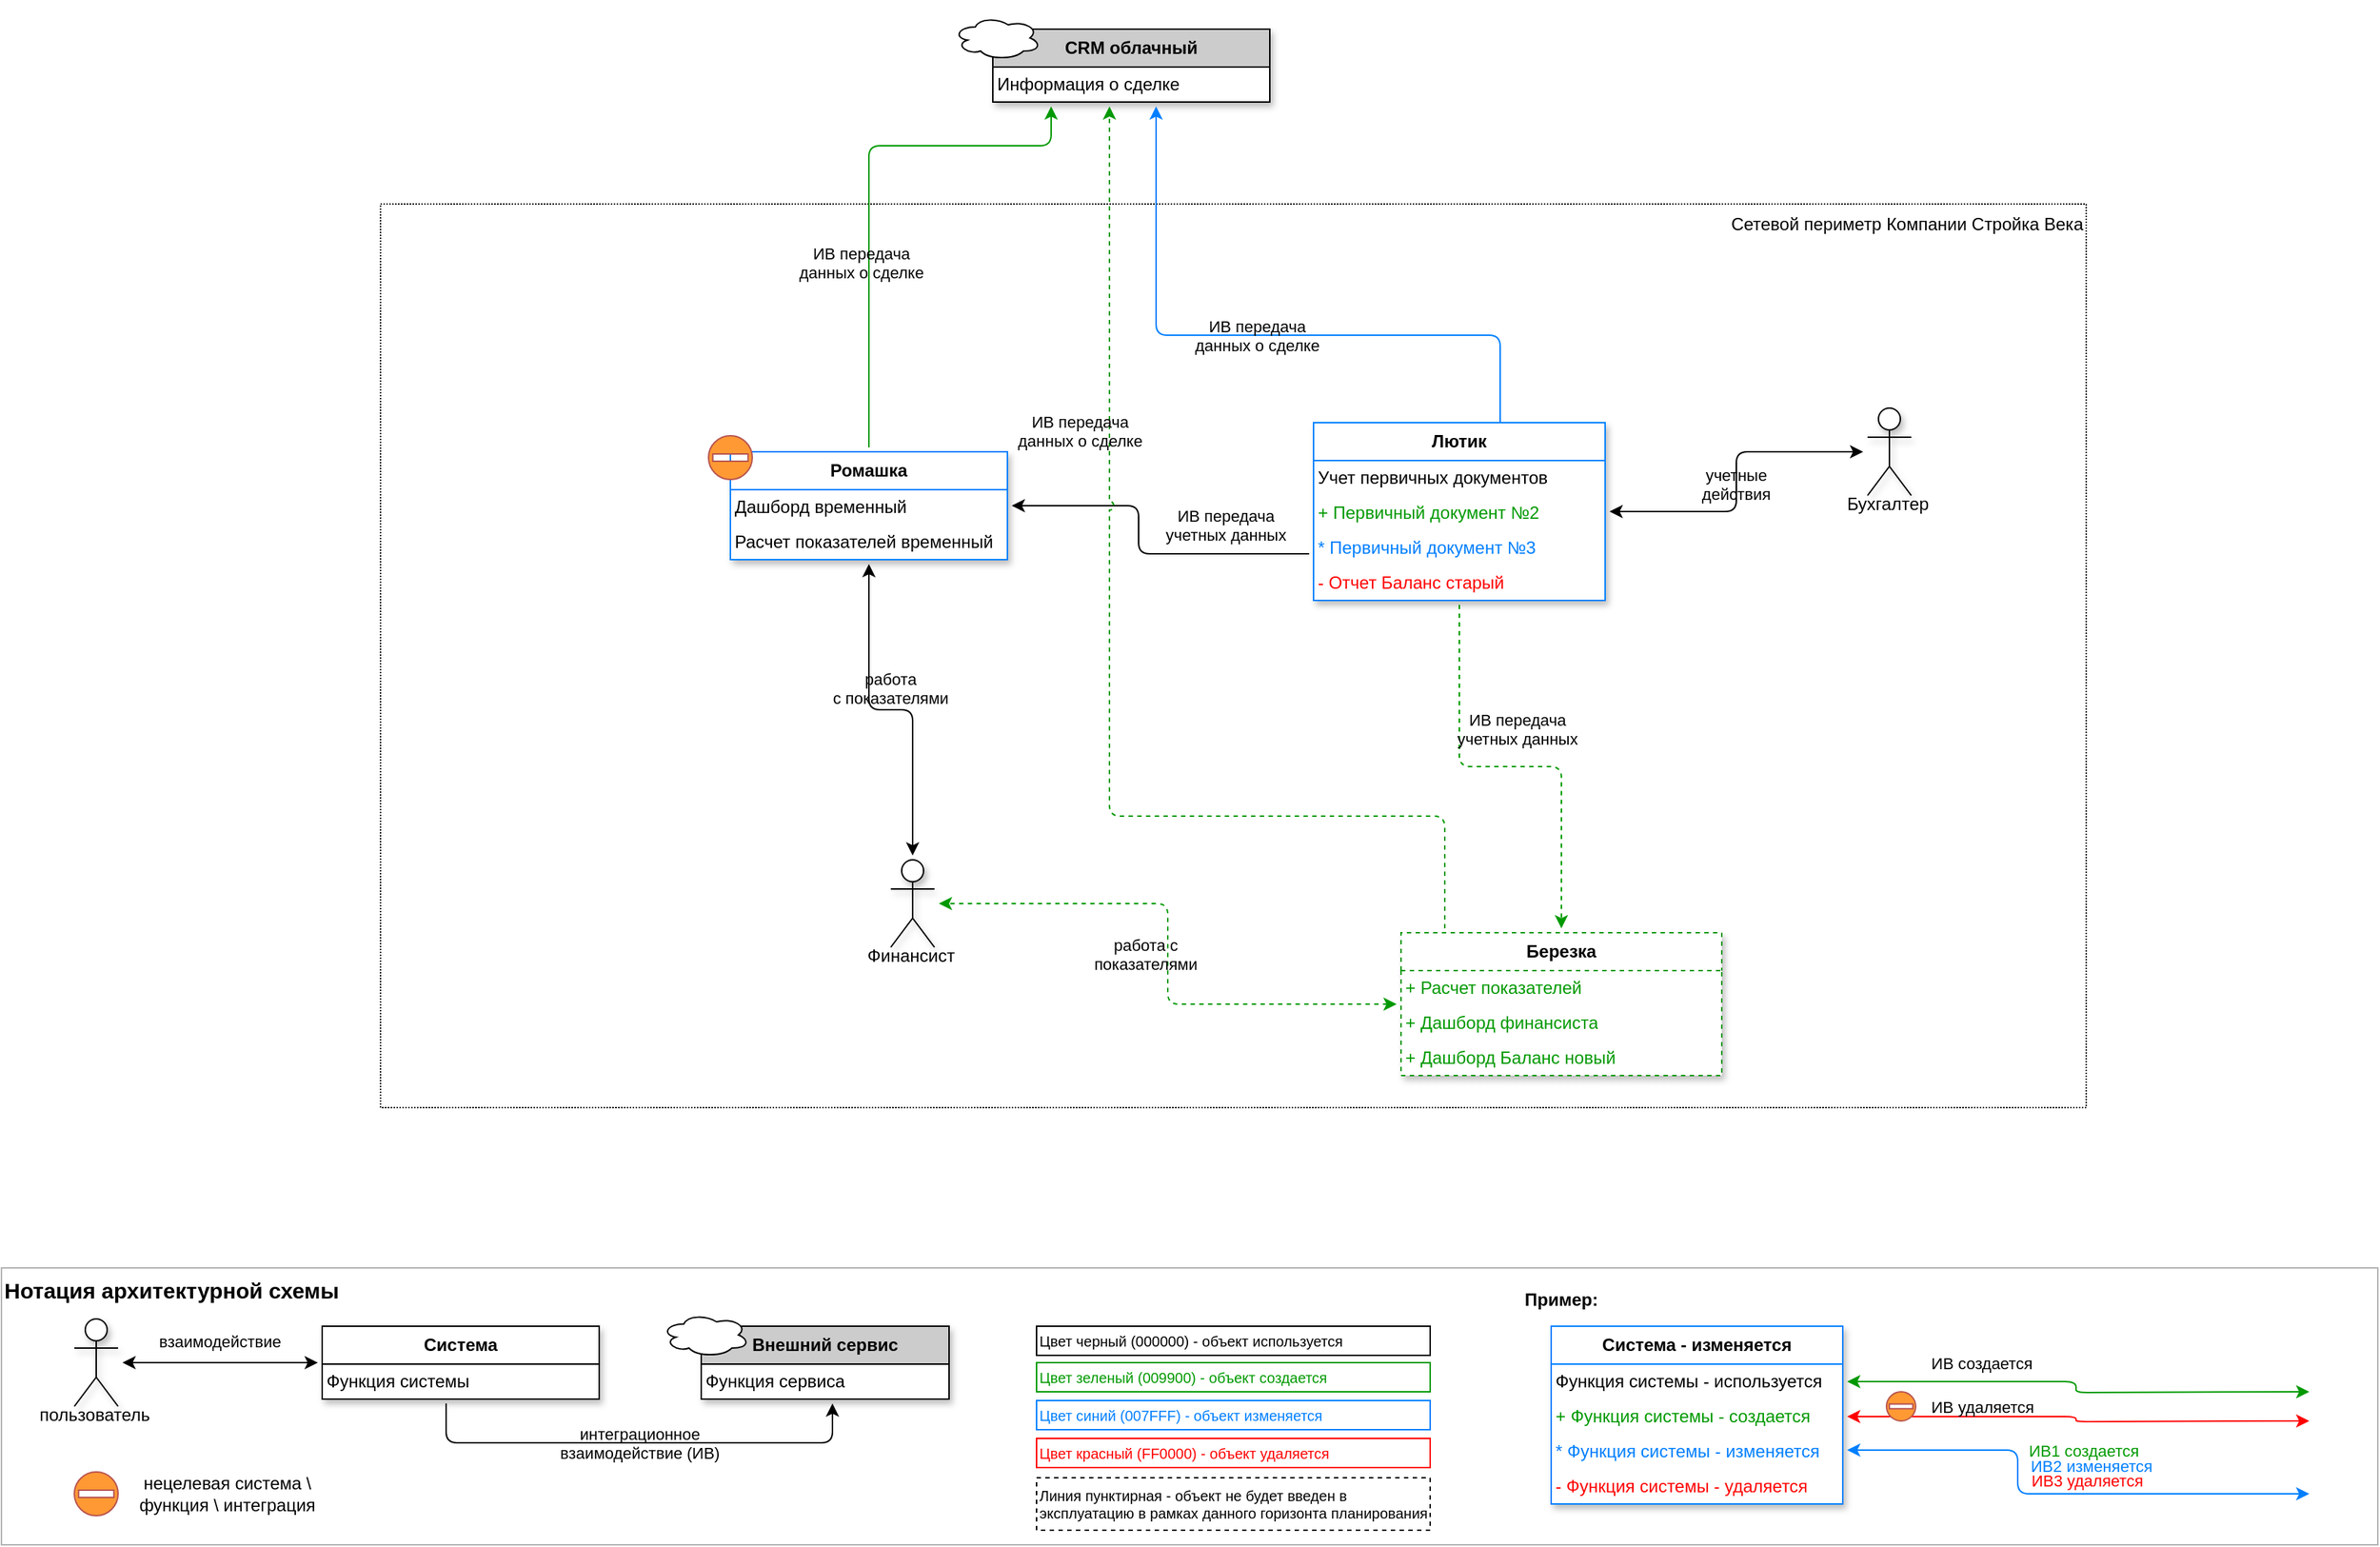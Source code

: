 <mxfile version="24.2.5" type="device">
  <diagram name="L1 diagram" id="lnKFR2A0_PlhCYDjk-47">
    <mxGraphModel dx="2029" dy="8" grid="1" gridSize="10" guides="0" tooltips="1" connect="0" arrows="0" fold="1" page="1" pageScale="1" pageWidth="1654" pageHeight="1169" math="0" shadow="0">
      <root>
        <mxCell id="0" />
        <mxCell id="WYcusz1EQhwt7nqvAaZp-32" value="Легенда" style="" parent="0" />
        <mxCell id="w1Yb3G1GzCkss31SYDfo-8" value="Нотация архитектурной схемы" style="rounded=0;whiteSpace=wrap;html=1;fillColor=none;strokeColor=#B3B3B3;verticalAlign=top;fontSize=15;movable=0;resizable=0;rotatable=0;deletable=0;editable=0;locked=1;connectable=0;strokeWidth=1;fontStyle=1;align=left;" parent="WYcusz1EQhwt7nqvAaZp-32" vertex="1">
          <mxGeometry x="10" y="2140" width="1630" height="190" as="geometry" />
        </mxCell>
        <object label="Система" placeholders="1" tooltip="" team="" tasks="" id="WYcusz1EQhwt7nqvAaZp-33">
          <mxCell style="swimlane;strokeColor=#000000;rounded=0;strokeWidth=1;fontStyle=1;childLayout=stackLayout;horizontal=1;startSize=26;fillColor=default;horizontalStack=0;resizeParent=1;resizeParentMax=0;resizeLast=0;collapsible=0;marginBottom=0;whiteSpace=wrap;labelBackgroundColor=none;swimlaneFillColor=#FFFFFF;swimlaneLine=1;shadow=1;glass=0;allowArrows=1;fixDash=0;expand=1;movableLabel=0;rotatable=0;noLabel=0;snapToPoint=0;perimeter=rectanglePerimeter;metaEdit=0;resizeWidth=0;resizeHeight=0;cloneable=1;deletable=1;treeFolding=0;treeMoving=0;pointerEvents=0;enumerate=0;comic=0;movable=1;resizable=1;editable=1;locked=0;connectable=1;autosize=0;spacing=0;" parent="WYcusz1EQhwt7nqvAaZp-32" vertex="1">
            <mxGeometry x="230" y="2180" width="190" height="50" as="geometry">
              <mxRectangle x="1360" y="1390" width="90" height="30" as="alternateBounds" />
            </mxGeometry>
          </mxCell>
        </object>
        <UserObject label="Функция системы" tooltip="" team="" tasks="" placeholders="1" id="WYcusz1EQhwt7nqvAaZp-34">
          <mxCell style="text;strokeColor=none;fillColor=none;align=left;verticalAlign=middle;spacingLeft=0;spacingRight=0;overflow=hidden;rotatable=0;points=[[0,0.5],[1,0.5]];portConstraint=eastwest;whiteSpace=wrap;fontColor=#000000;noLabel=0;expand=1;enumerate=0;textShadow=0;labelPosition=center;verticalLabelPosition=middle;spacing=3;" parent="WYcusz1EQhwt7nqvAaZp-33" vertex="1">
            <mxGeometry y="26" width="190" height="24" as="geometry" />
          </mxCell>
        </UserObject>
        <UserObject label="интеграционное&#xa;взаимодействие (ИВ)" tooltip="" team="" tasks="" placeholders="1" id="WYcusz1EQhwt7nqvAaZp-35">
          <mxCell style="edgeStyle=orthogonalEdgeStyle;rounded=1;orthogonalLoop=1;jettySize=auto;fontColor=#000000;strokeColor=#000000;curved=0;fillOpacity=100;metaEdit=0;noJump=0;ignoreEdge=0;orthogonal=1;enumerate=0;bendable=1;perimeterSpacing=3;comic=0;arcSize=15;labelBackgroundColor=none;spacing=0;shadow=0;horizontal=1;jumpStyle=arc;flowAnimation=0;startArrow=none;startFill=0;" parent="WYcusz1EQhwt7nqvAaZp-32" source="WYcusz1EQhwt7nqvAaZp-33" target="w1Yb3G1GzCkss31SYDfo-4" edge="1">
            <mxGeometry x="0.003" relative="1" as="geometry">
              <mxPoint x="380" y="2290" as="sourcePoint" />
              <mxPoint x="430" y="2330" as="targetPoint" />
              <mxPoint as="offset" />
              <Array as="points">
                <mxPoint x="315" y="2260" />
                <mxPoint x="580" y="2260" />
              </Array>
            </mxGeometry>
          </mxCell>
        </UserObject>
        <object label="пользователь" placeholders="1" id="WYcusz1EQhwt7nqvAaZp-36">
          <mxCell style="shape=umlActor;verticalLabelPosition=bottom;verticalAlign=top;outlineConnect=0;movableLabel=1;resizable=0;rotatable=0;treeFolding=0;treeMoving=0;enumerate=0;comic=0;resizeWidth=0;recursiveResize=0;textShadow=0;shadow=1;" parent="WYcusz1EQhwt7nqvAaZp-32" vertex="1">
            <mxGeometry x="60" y="2175" width="30" height="60" as="geometry">
              <mxPoint x="-1" y="-8" as="offset" />
            </mxGeometry>
          </mxCell>
        </object>
        <UserObject label="взаимодействие" tooltip="" team="" tasks="" placeholders="1" id="w1Yb3G1GzCkss31SYDfo-1">
          <mxCell style="edgeStyle=orthogonalEdgeStyle;rounded=1;orthogonalLoop=1;jettySize=auto;fontColor=#000000;strokeColor=#000000;curved=0;fillOpacity=100;metaEdit=0;noJump=0;ignoreEdge=0;orthogonal=1;enumerate=0;bendable=1;perimeterSpacing=3;comic=0;arcSize=15;labelBackgroundColor=none;spacing=0;shadow=0;horizontal=1;startArrow=classic;startFill=1;jumpStyle=arc;" parent="WYcusz1EQhwt7nqvAaZp-32" source="WYcusz1EQhwt7nqvAaZp-36" target="WYcusz1EQhwt7nqvAaZp-33" edge="1">
            <mxGeometry y="15" relative="1" as="geometry">
              <mxPoint x="110" y="2305" as="sourcePoint" />
              <mxPoint x="247" y="2270" as="targetPoint" />
              <mxPoint as="offset" />
            </mxGeometry>
          </mxCell>
        </UserObject>
        <mxCell id="w1Yb3G1GzCkss31SYDfo-7" value="" style="group" parent="WYcusz1EQhwt7nqvAaZp-32" vertex="1" connectable="0">
          <mxGeometry x="460" y="2160" width="220" height="70" as="geometry" />
        </mxCell>
        <object label="Внешний сервис" placeholders="1" tooltip="" team="" tasks="" id="w1Yb3G1GzCkss31SYDfo-4">
          <mxCell style="swimlane;strokeColor=#000000;rounded=0;strokeWidth=1;fontStyle=1;childLayout=stackLayout;horizontal=1;startSize=26;fillColor=#CCCCCC;horizontalStack=0;resizeParent=1;resizeParentMax=0;resizeLast=0;collapsible=0;marginBottom=0;whiteSpace=wrap;labelBackgroundColor=none;swimlaneFillColor=#FFFFFF;swimlaneLine=1;shadow=1;glass=0;allowArrows=1;fixDash=0;expand=1;movableLabel=0;rotatable=0;noLabel=0;snapToPoint=0;perimeter=rectanglePerimeter;metaEdit=0;resizeWidth=0;resizeHeight=0;cloneable=1;deletable=1;treeFolding=0;treeMoving=0;pointerEvents=0;enumerate=0;comic=0;movable=1;resizable=1;editable=1;locked=0;connectable=1;autosize=0;spacing=0;" parent="w1Yb3G1GzCkss31SYDfo-7" vertex="1">
            <mxGeometry x="30" y="20" width="170" height="50" as="geometry">
              <mxRectangle x="1360" y="1390" width="90" height="30" as="alternateBounds" />
            </mxGeometry>
          </mxCell>
        </object>
        <UserObject label="Функция сервиса" tooltip="" team="" tasks="" placeholders="1" id="w1Yb3G1GzCkss31SYDfo-5">
          <mxCell style="text;strokeColor=none;fillColor=none;align=left;verticalAlign=middle;spacingLeft=0;spacingRight=0;overflow=hidden;rotatable=0;points=[[0,0.5],[1,0.5]];portConstraint=eastwest;whiteSpace=wrap;fontColor=#000000;noLabel=0;expand=1;enumerate=0;textShadow=0;labelPosition=center;verticalLabelPosition=middle;spacing=3;" parent="w1Yb3G1GzCkss31SYDfo-4" vertex="1">
            <mxGeometry y="26" width="170" height="24" as="geometry" />
          </mxCell>
        </UserObject>
        <mxCell id="w1Yb3G1GzCkss31SYDfo-6" value="" style="ellipse;shape=cloud;whiteSpace=wrap;html=1;" parent="w1Yb3G1GzCkss31SYDfo-7" vertex="1">
          <mxGeometry x="3" y="11" width="60" height="30" as="geometry" />
        </mxCell>
        <mxCell id="w1Yb3G1GzCkss31SYDfo-9" value="Цвет черный (000000) - объект используется" style="text;align=left;verticalAlign=middle;whiteSpace=wrap;rounded=0;strokeColor=default;fontSize=10;" parent="WYcusz1EQhwt7nqvAaZp-32" vertex="1">
          <mxGeometry x="720" y="2180" width="270" height="20" as="geometry" />
        </mxCell>
        <mxCell id="w1Yb3G1GzCkss31SYDfo-11" value="Цвет зеленый (009900) - объект создается" style="text;align=left;verticalAlign=middle;whiteSpace=wrap;rounded=0;strokeColor=#009900;fontColor=#009900;fontSize=10;" parent="WYcusz1EQhwt7nqvAaZp-32" vertex="1">
          <mxGeometry x="720" y="2205" width="270" height="20" as="geometry" />
        </mxCell>
        <mxCell id="w1Yb3G1GzCkss31SYDfo-12" value="Цвет синий (007FFF) - объект изменяется" style="text;align=left;verticalAlign=middle;whiteSpace=wrap;rounded=0;strokeColor=#007FFF;fontColor=#007FFF;fontSize=10;" parent="WYcusz1EQhwt7nqvAaZp-32" vertex="1">
          <mxGeometry x="720" y="2231" width="270" height="20" as="geometry" />
        </mxCell>
        <mxCell id="w1Yb3G1GzCkss31SYDfo-13" value="Цвет красный (FF0000) - объект удаляется" style="text;align=left;verticalAlign=middle;whiteSpace=wrap;rounded=0;strokeColor=#FF0000;fontColor=#FF0000;fontSize=10;" parent="WYcusz1EQhwt7nqvAaZp-32" vertex="1">
          <mxGeometry x="720" y="2257" width="270" height="20" as="geometry" />
        </mxCell>
        <mxCell id="w1Yb3G1GzCkss31SYDfo-14" value="Пример:" style="text;html=1;align=center;verticalAlign=middle;whiteSpace=wrap;rounded=0;fontStyle=1" parent="WYcusz1EQhwt7nqvAaZp-32" vertex="1">
          <mxGeometry x="1050" y="2147" width="60" height="30" as="geometry" />
        </mxCell>
        <object label="Система - изменяется" placeholders="1" tooltip="" team="" tasks="" id="w1Yb3G1GzCkss31SYDfo-15">
          <mxCell style="swimlane;strokeColor=#007FFF;rounded=0;strokeWidth=1;fontStyle=1;childLayout=stackLayout;horizontal=1;startSize=26;fillColor=default;horizontalStack=0;resizeParent=1;resizeParentMax=0;resizeLast=0;collapsible=0;marginBottom=0;whiteSpace=wrap;labelBackgroundColor=none;swimlaneFillColor=#FFFFFF;swimlaneLine=1;shadow=1;glass=0;allowArrows=1;fixDash=0;expand=1;movableLabel=0;rotatable=0;noLabel=0;snapToPoint=0;perimeter=rectanglePerimeter;metaEdit=0;resizeWidth=0;resizeHeight=0;cloneable=1;deletable=1;treeFolding=0;treeMoving=0;pointerEvents=0;enumerate=0;comic=0;movable=1;resizable=1;editable=1;locked=0;connectable=1;autosize=0;spacing=0;" parent="WYcusz1EQhwt7nqvAaZp-32" vertex="1">
            <mxGeometry x="1073" y="2180" width="200" height="122" as="geometry">
              <mxRectangle x="1360" y="1390" width="90" height="30" as="alternateBounds" />
            </mxGeometry>
          </mxCell>
        </object>
        <UserObject label="Функция системы - используется" tooltip="" team="" tasks="" placeholders="1" id="w1Yb3G1GzCkss31SYDfo-16">
          <mxCell style="text;strokeColor=none;fillColor=none;align=left;verticalAlign=middle;spacingLeft=0;spacingRight=0;overflow=hidden;rotatable=0;points=[[0,0.5],[1,0.5]];portConstraint=eastwest;whiteSpace=wrap;fontColor=#000000;noLabel=0;expand=1;enumerate=0;textShadow=0;labelPosition=center;verticalLabelPosition=middle;spacing=3;" parent="w1Yb3G1GzCkss31SYDfo-15" vertex="1">
            <mxGeometry y="26" width="200" height="24" as="geometry" />
          </mxCell>
        </UserObject>
        <UserObject label="+ Функция системы - создается" tooltip="" team="" tasks="" placeholders="1" id="w1Yb3G1GzCkss31SYDfo-19">
          <mxCell style="text;strokeColor=none;fillColor=none;align=left;verticalAlign=middle;spacingLeft=0;spacingRight=0;overflow=hidden;rotatable=0;points=[[0,0.5],[1,0.5]];portConstraint=eastwest;whiteSpace=wrap;fontColor=#009900;expand=1;enumerate=0;textShadow=0;labelPosition=center;verticalLabelPosition=middle;spacing=3;" parent="w1Yb3G1GzCkss31SYDfo-15" vertex="1">
            <mxGeometry y="50" width="200" height="24" as="geometry" />
          </mxCell>
        </UserObject>
        <UserObject label="* Функция системы - изменяется" tooltip="" team="" tasks="" placeholders="1" id="w1Yb3G1GzCkss31SYDfo-20">
          <mxCell style="text;strokeColor=none;fillColor=none;align=left;verticalAlign=middle;spacingLeft=0;spacingRight=0;overflow=hidden;rotatable=0;points=[[0,0.5],[1,0.5]];portConstraint=eastwest;whiteSpace=wrap;fontColor=#007FFF;expand=1;enumerate=0;textShadow=0;labelPosition=center;verticalLabelPosition=middle;spacing=3;" parent="w1Yb3G1GzCkss31SYDfo-15" vertex="1">
            <mxGeometry y="74" width="200" height="24" as="geometry" />
          </mxCell>
        </UserObject>
        <UserObject label="- Функция системы - удаляется" tooltip="" team="" tasks="" placeholders="1" id="w1Yb3G1GzCkss31SYDfo-21">
          <mxCell style="text;strokeColor=none;fillColor=none;align=left;verticalAlign=middle;spacingLeft=0;spacingRight=0;overflow=hidden;rotatable=0;points=[[0,0.5],[1,0.5]];portConstraint=eastwest;whiteSpace=wrap;fontColor=#FF0000;expand=1;enumerate=0;textShadow=0;labelPosition=center;verticalLabelPosition=middle;spacing=3;" parent="w1Yb3G1GzCkss31SYDfo-15" vertex="1">
            <mxGeometry y="98" width="200" height="24" as="geometry" />
          </mxCell>
        </UserObject>
        <UserObject label="ИВ создается" tooltip="" team="" tasks="" placeholders="1" id="w1Yb3G1GzCkss31SYDfo-22">
          <mxCell style="edgeStyle=orthogonalEdgeStyle;rounded=1;orthogonalLoop=1;jettySize=auto;fontColor=#000000;strokeColor=#009900;curved=0;fillOpacity=100;metaEdit=0;noJump=0;ignoreEdge=0;orthogonal=1;enumerate=0;bendable=1;perimeterSpacing=3;comic=0;arcSize=15;labelBackgroundColor=none;spacing=0;shadow=0;horizontal=1;startArrow=classic;startFill=1;jumpStyle=arc;" parent="WYcusz1EQhwt7nqvAaZp-32" source="w1Yb3G1GzCkss31SYDfo-16" edge="1">
            <mxGeometry x="-0.429" y="13" relative="1" as="geometry">
              <mxPoint x="1313" y="2215" as="sourcePoint" />
              <mxPoint x="1593" y="2225" as="targetPoint" />
              <mxPoint as="offset" />
            </mxGeometry>
          </mxCell>
        </UserObject>
        <UserObject label="ИВ удаляется" tooltip="" team="" tasks="" placeholders="1" id="w1Yb3G1GzCkss31SYDfo-23">
          <mxCell style="edgeStyle=orthogonalEdgeStyle;rounded=1;orthogonalLoop=1;jettySize=auto;fontColor=#000000;strokeColor=#FF0000;curved=0;fillOpacity=100;metaEdit=0;noJump=0;ignoreEdge=0;orthogonal=1;enumerate=0;bendable=1;perimeterSpacing=3;comic=0;arcSize=15;labelBackgroundColor=none;spacing=0;shadow=0;horizontal=1;startArrow=classic;startFill=1;jumpStyle=arc;" parent="WYcusz1EQhwt7nqvAaZp-32" source="w1Yb3G1GzCkss31SYDfo-19" edge="1">
            <mxGeometry x="-0.421" y="7" relative="1" as="geometry">
              <mxPoint x="1313" y="2245" as="sourcePoint" />
              <mxPoint x="1593" y="2245" as="targetPoint" />
              <mxPoint as="offset" />
            </mxGeometry>
          </mxCell>
        </UserObject>
        <UserObject label="ИВ1 создается" tooltip="" team="" tasks="" placeholders="1" id="w1Yb3G1GzCkss31SYDfo-24">
          <mxCell style="edgeStyle=orthogonalEdgeStyle;rounded=1;orthogonalLoop=1;jettySize=auto;fontColor=#009900;strokeColor=#007FFF;curved=0;fillOpacity=100;metaEdit=0;noJump=0;ignoreEdge=0;orthogonal=1;enumerate=0;bendable=1;perimeterSpacing=3;comic=0;arcSize=15;labelBackgroundColor=none;spacing=0;shadow=0;horizontal=1;startArrow=classic;startFill=1;jumpStyle=arc;" parent="WYcusz1EQhwt7nqvAaZp-32" source="w1Yb3G1GzCkss31SYDfo-15" edge="1">
            <mxGeometry x="0.11" y="30" relative="1" as="geometry">
              <mxPoint x="1343" y="2295" as="sourcePoint" />
              <mxPoint x="1593" y="2295" as="targetPoint" />
              <mxPoint as="offset" />
              <Array as="points">
                <mxPoint x="1393" y="2265" />
                <mxPoint x="1393" y="2295" />
              </Array>
            </mxGeometry>
          </mxCell>
        </UserObject>
        <UserObject label="ИВ2 изменяется" tooltip="" placeholders="1" team="" tasks="" id="w1Yb3G1GzCkss31SYDfo-25">
          <mxCell style="edgeLabel;align=center;verticalAlign=middle;resizable=0;points=[];labelBackgroundColor=none;fontColor=#007FFF;" parent="w1Yb3G1GzCkss31SYDfo-24" vertex="1" connectable="0">
            <mxGeometry x="0.214" relative="1" as="geometry">
              <mxPoint x="-13" y="-20" as="offset" />
            </mxGeometry>
          </mxCell>
        </UserObject>
        <UserObject label="ИВ3 удаляется" tooltip="" placeholders="1" team="" tasks="" id="w1Yb3G1GzCkss31SYDfo-26">
          <mxCell style="edgeLabel;align=center;verticalAlign=middle;resizable=0;points=[];labelBackgroundColor=none;fontColor=#FF0000;" parent="w1Yb3G1GzCkss31SYDfo-24" vertex="1" connectable="0">
            <mxGeometry x="0.214" relative="1" as="geometry">
              <mxPoint x="-16" y="-10" as="offset" />
            </mxGeometry>
          </mxCell>
        </UserObject>
        <mxCell id="w1Yb3G1GzCkss31SYDfo-27" value="" style="shape=mxgraph.signs.safety.no_entry;html=1;pointerEvents=1;fillColor=#FF9933;strokeColor=#b85450;verticalLabelPosition=bottom;verticalAlign=top;align=center;sketch=0;aspect=fixed;" parent="WYcusz1EQhwt7nqvAaZp-32" vertex="1">
          <mxGeometry x="60" y="2280" width="30" height="30" as="geometry" />
        </mxCell>
        <mxCell id="w1Yb3G1GzCkss31SYDfo-28" value="нецелевая система \ функция \ интеграция" style="text;html=1;align=center;verticalAlign=middle;whiteSpace=wrap;rounded=0;" parent="WYcusz1EQhwt7nqvAaZp-32" vertex="1">
          <mxGeometry x="90" y="2280" width="150" height="30" as="geometry" />
        </mxCell>
        <mxCell id="w1Yb3G1GzCkss31SYDfo-30" value="Линия пунктирная - объект не будет введен в эксплуатацию в рамках данного горизонта планирования" style="text;align=left;verticalAlign=middle;whiteSpace=wrap;rounded=0;strokeColor=default;fontSize=10;dashed=1;" parent="WYcusz1EQhwt7nqvAaZp-32" vertex="1">
          <mxGeometry x="720" y="2284" width="270" height="36" as="geometry" />
        </mxCell>
        <mxCell id="w1Yb3G1GzCkss31SYDfo-31" value="" style="shape=mxgraph.signs.safety.no_entry;html=1;pointerEvents=1;fillColor=#FF9933;strokeColor=#b85450;verticalLabelPosition=bottom;verticalAlign=top;align=center;sketch=0;aspect=fixed;" parent="WYcusz1EQhwt7nqvAaZp-32" vertex="1">
          <mxGeometry x="1303" y="2225" width="20" height="20" as="geometry" />
        </mxCell>
        <mxCell id="1" value="пример схемы" parent="0" />
        <mxCell id="w1Yb3G1GzCkss31SYDfo-59" value="Сетевой периметр Компании Стройка Века" style="rounded=0;whiteSpace=wrap;html=1;fillColor=default;verticalAlign=top;align=right;dashed=1;dashPattern=1 1;shadow=0;movable=0;resizable=0;rotatable=0;deletable=0;editable=0;locked=1;connectable=0;" parent="1" vertex="1">
          <mxGeometry x="270" y="1410" width="1170" height="620" as="geometry" />
        </mxCell>
        <object label="Ромашка" placeholders="1" tooltip="" team="Финансы - Базовый учет" tasks="" id="w1Yb3G1GzCkss31SYDfo-33">
          <mxCell style="swimlane;strokeColor=#007FFF;rounded=0;strokeWidth=1;fontStyle=1;childLayout=stackLayout;horizontal=1;startSize=26;fillColor=default;horizontalStack=0;resizeParent=1;resizeParentMax=0;resizeLast=0;collapsible=0;marginBottom=0;whiteSpace=wrap;labelBackgroundColor=none;swimlaneFillColor=#FFFFFF;swimlaneLine=1;shadow=1;glass=0;allowArrows=1;fixDash=0;expand=1;movableLabel=0;rotatable=0;noLabel=0;snapToPoint=0;perimeter=rectanglePerimeter;metaEdit=0;resizeWidth=0;resizeHeight=0;cloneable=1;deletable=1;treeFolding=0;treeMoving=0;pointerEvents=0;enumerate=0;comic=0;movable=1;resizable=1;editable=1;locked=0;connectable=1;autosize=0;spacing=0;" parent="1" vertex="1">
            <mxGeometry x="510" y="1580" width="190" height="74" as="geometry">
              <mxRectangle x="1360" y="1390" width="90" height="30" as="alternateBounds" />
            </mxGeometry>
          </mxCell>
        </object>
        <UserObject label="Дашборд временный" tooltip="" team="" tasks="" placeholders="1" id="w1Yb3G1GzCkss31SYDfo-34">
          <mxCell style="text;strokeColor=none;fillColor=none;align=left;verticalAlign=middle;spacingLeft=0;spacingRight=0;overflow=hidden;rotatable=0;points=[[0,0.5],[1,0.5]];portConstraint=eastwest;whiteSpace=wrap;fontColor=#000000;noLabel=0;expand=1;enumerate=0;textShadow=0;labelPosition=center;verticalLabelPosition=middle;spacing=3;" parent="w1Yb3G1GzCkss31SYDfo-33" vertex="1">
            <mxGeometry y="26" width="190" height="24" as="geometry" />
          </mxCell>
        </UserObject>
        <UserObject label="Расчет показателей временный" tooltip="" team="" tasks="" placeholders="1" id="w1Yb3G1GzCkss31SYDfo-48">
          <mxCell style="text;strokeColor=none;fillColor=none;align=left;verticalAlign=middle;spacingLeft=0;spacingRight=0;overflow=hidden;rotatable=0;points=[[0,0.5],[1,0.5]];portConstraint=eastwest;whiteSpace=wrap;fontColor=#000000;noLabel=0;expand=1;enumerate=0;textShadow=0;labelPosition=center;verticalLabelPosition=middle;spacing=3;" parent="w1Yb3G1GzCkss31SYDfo-33" vertex="1">
            <mxGeometry y="50" width="190" height="24" as="geometry" />
          </mxCell>
        </UserObject>
        <object label="Лютик" placeholders="1" tooltip="" team="Финансы - Базовый учет" tasks="" id="w1Yb3G1GzCkss31SYDfo-35">
          <mxCell style="swimlane;strokeColor=#007FFF;rounded=0;strokeWidth=1;fontStyle=1;childLayout=stackLayout;horizontal=1;startSize=26;fillColor=default;horizontalStack=0;resizeParent=1;resizeParentMax=0;resizeLast=0;collapsible=0;marginBottom=0;whiteSpace=wrap;labelBackgroundColor=none;swimlaneFillColor=#FFFFFF;swimlaneLine=1;shadow=1;glass=0;allowArrows=1;fixDash=0;expand=1;movableLabel=0;rotatable=0;noLabel=0;snapToPoint=0;perimeter=rectanglePerimeter;metaEdit=0;resizeWidth=0;resizeHeight=0;cloneable=1;deletable=1;treeFolding=0;treeMoving=0;pointerEvents=0;enumerate=0;comic=0;movable=1;resizable=1;editable=1;locked=0;connectable=1;autosize=0;spacing=0;" parent="1" vertex="1">
            <mxGeometry x="910" y="1560" width="200" height="122" as="geometry">
              <mxRectangle x="1360" y="1390" width="90" height="30" as="alternateBounds" />
            </mxGeometry>
          </mxCell>
        </object>
        <UserObject label="Учет первичных документов" tooltip="" team="" tasks="" placeholders="1" id="w1Yb3G1GzCkss31SYDfo-36">
          <mxCell style="text;strokeColor=none;fillColor=none;align=left;verticalAlign=middle;spacingLeft=0;spacingRight=0;overflow=hidden;rotatable=0;points=[[0,0.5],[1,0.5]];portConstraint=eastwest;whiteSpace=wrap;fontColor=#000000;noLabel=0;expand=1;enumerate=0;textShadow=0;labelPosition=center;verticalLabelPosition=middle;spacing=3;" parent="w1Yb3G1GzCkss31SYDfo-35" vertex="1">
            <mxGeometry y="26" width="200" height="24" as="geometry" />
          </mxCell>
        </UserObject>
        <UserObject label="+ Первичный документ №2" tooltip="" team="" tasks="" placeholders="1" id="w1Yb3G1GzCkss31SYDfo-37">
          <mxCell style="text;strokeColor=none;fillColor=none;align=left;verticalAlign=middle;spacingLeft=0;spacingRight=0;overflow=hidden;rotatable=0;points=[[0,0.5],[1,0.5]];portConstraint=eastwest;whiteSpace=wrap;fontColor=#009900;expand=1;enumerate=0;textShadow=0;labelPosition=center;verticalLabelPosition=middle;spacing=3;" parent="w1Yb3G1GzCkss31SYDfo-35" vertex="1">
            <mxGeometry y="50" width="200" height="24" as="geometry" />
          </mxCell>
        </UserObject>
        <UserObject label="* Первичный документ №3" tooltip="" team="" tasks="" placeholders="1" id="w1Yb3G1GzCkss31SYDfo-38">
          <mxCell style="text;strokeColor=none;fillColor=none;align=left;verticalAlign=middle;spacingLeft=0;spacingRight=0;overflow=hidden;rotatable=0;points=[[0,0.5],[1,0.5]];portConstraint=eastwest;whiteSpace=wrap;fontColor=#007FFF;expand=1;enumerate=0;textShadow=0;labelPosition=center;verticalLabelPosition=middle;spacing=3;" parent="w1Yb3G1GzCkss31SYDfo-35" vertex="1">
            <mxGeometry y="74" width="200" height="24" as="geometry" />
          </mxCell>
        </UserObject>
        <UserObject label="- Отчет Баланс старый" tooltip="" team="" tasks="" placeholders="1" id="w1Yb3G1GzCkss31SYDfo-39">
          <mxCell style="text;strokeColor=none;fillColor=none;align=left;verticalAlign=middle;spacingLeft=0;spacingRight=0;overflow=hidden;rotatable=0;points=[[0,0.5],[1,0.5]];portConstraint=eastwest;whiteSpace=wrap;fontColor=#FF0000;expand=1;enumerate=0;textShadow=0;labelPosition=center;verticalLabelPosition=middle;spacing=3;" parent="w1Yb3G1GzCkss31SYDfo-35" vertex="1">
            <mxGeometry y="98" width="200" height="24" as="geometry" />
          </mxCell>
        </UserObject>
        <object label="Финансист" placeholders="1" id="w1Yb3G1GzCkss31SYDfo-40">
          <mxCell style="shape=umlActor;verticalLabelPosition=bottom;verticalAlign=top;outlineConnect=0;movableLabel=1;resizable=0;rotatable=0;treeFolding=0;treeMoving=0;enumerate=0;comic=0;resizeWidth=0;recursiveResize=0;textShadow=0;shadow=1;" parent="1" vertex="1">
            <mxGeometry x="620" y="1860" width="30" height="60" as="geometry">
              <mxPoint x="-1" y="-8" as="offset" />
            </mxGeometry>
          </mxCell>
        </object>
        <object label="Березка" placeholders="1" tooltip="" team="Финансы - Контроллинг" tasks="" id="w1Yb3G1GzCkss31SYDfo-41">
          <mxCell style="swimlane;strokeColor=#009900;rounded=0;strokeWidth=1;fontStyle=1;childLayout=stackLayout;horizontal=1;startSize=26;fillColor=default;horizontalStack=0;resizeParent=1;resizeParentMax=0;resizeLast=0;collapsible=0;marginBottom=0;whiteSpace=wrap;labelBackgroundColor=none;swimlaneFillColor=#FFFFFF;swimlaneLine=1;shadow=1;glass=0;allowArrows=1;fixDash=0;expand=1;movableLabel=0;rotatable=0;noLabel=0;snapToPoint=0;perimeter=rectanglePerimeter;metaEdit=0;resizeWidth=0;resizeHeight=0;cloneable=1;deletable=1;treeFolding=0;treeMoving=0;pointerEvents=0;enumerate=0;comic=0;movable=1;resizable=1;editable=1;locked=0;connectable=1;autosize=0;spacing=0;dashed=1;" parent="1" vertex="1">
            <mxGeometry x="970" y="1910" width="220" height="98" as="geometry">
              <mxRectangle x="1360" y="1390" width="90" height="30" as="alternateBounds" />
            </mxGeometry>
          </mxCell>
        </object>
        <UserObject label="+ Расчет показателей" tooltip="" team="" tasks="" placeholders="1" id="w1Yb3G1GzCkss31SYDfo-42">
          <mxCell style="text;strokeColor=none;fillColor=none;align=left;verticalAlign=middle;spacingLeft=0;spacingRight=0;overflow=hidden;rotatable=0;points=[[0,0.5],[1,0.5]];portConstraint=eastwest;whiteSpace=wrap;fontColor=#009900;expand=1;enumerate=0;textShadow=0;labelPosition=center;verticalLabelPosition=middle;spacing=3;" parent="w1Yb3G1GzCkss31SYDfo-41" vertex="1">
            <mxGeometry y="26" width="220" height="24" as="geometry" />
          </mxCell>
        </UserObject>
        <UserObject label="+ Дашборд финансиста" tooltip="" team="" tasks="" placeholders="1" id="w1Yb3G1GzCkss31SYDfo-43">
          <mxCell style="text;strokeColor=none;fillColor=none;align=left;verticalAlign=middle;spacingLeft=0;spacingRight=0;overflow=hidden;rotatable=0;points=[[0,0.5],[1,0.5]];portConstraint=eastwest;whiteSpace=wrap;fontColor=#009900;expand=1;enumerate=0;textShadow=0;labelPosition=center;verticalLabelPosition=middle;spacing=3;" parent="w1Yb3G1GzCkss31SYDfo-41" vertex="1">
            <mxGeometry y="50" width="220" height="24" as="geometry" />
          </mxCell>
        </UserObject>
        <UserObject label="+ Дашборд Баланс новый" tooltip="" team="Управление данными" tasks="" placeholders="1" id="w1Yb3G1GzCkss31SYDfo-61">
          <mxCell style="text;strokeColor=none;fillColor=none;align=left;verticalAlign=middle;spacingLeft=0;spacingRight=0;overflow=hidden;rotatable=0;points=[[0,0.5],[1,0.5]];portConstraint=eastwest;whiteSpace=wrap;fontColor=#009900;expand=1;enumerate=0;textShadow=0;labelPosition=center;verticalLabelPosition=middle;spacing=3;" parent="w1Yb3G1GzCkss31SYDfo-41" vertex="1">
            <mxGeometry y="74" width="220" height="24" as="geometry" />
          </mxCell>
        </UserObject>
        <UserObject label="работа с&#xa;показателями" tooltip="" team="" tasks="" placeholders="1" id="w1Yb3G1GzCkss31SYDfo-44">
          <mxCell style="edgeStyle=orthogonalEdgeStyle;rounded=1;orthogonalLoop=1;jettySize=auto;fontColor=#000000;strokeColor=#009900;curved=0;fillOpacity=100;metaEdit=0;noJump=0;ignoreEdge=0;orthogonal=1;enumerate=0;bendable=1;perimeterSpacing=3;comic=0;arcSize=15;labelBackgroundColor=none;spacing=0;shadow=0;horizontal=1;startArrow=classic;startFill=1;jumpStyle=arc;dashed=1;" parent="1" source="w1Yb3G1GzCkss31SYDfo-41" target="w1Yb3G1GzCkss31SYDfo-40" edge="1">
            <mxGeometry y="15" relative="1" as="geometry">
              <mxPoint x="814" y="1910" as="sourcePoint" />
              <mxPoint x="680" y="1910" as="targetPoint" />
              <mxPoint as="offset" />
            </mxGeometry>
          </mxCell>
        </UserObject>
        <object label="Бухгалтер" placeholders="1" id="w1Yb3G1GzCkss31SYDfo-45">
          <mxCell style="shape=umlActor;verticalLabelPosition=bottom;verticalAlign=top;outlineConnect=0;movableLabel=1;resizable=0;rotatable=0;treeFolding=0;treeMoving=0;enumerate=0;comic=0;resizeWidth=0;recursiveResize=0;textShadow=0;shadow=1;" parent="1" vertex="1">
            <mxGeometry x="1290" y="1550" width="30" height="60" as="geometry">
              <mxPoint x="-1" y="-8" as="offset" />
            </mxGeometry>
          </mxCell>
        </object>
        <UserObject label="учетные&#xa;действия" tooltip="" team="" tasks="" placeholders="1" id="w1Yb3G1GzCkss31SYDfo-46">
          <mxCell style="edgeStyle=orthogonalEdgeStyle;rounded=1;orthogonalLoop=1;jettySize=auto;fontColor=#000000;strokeColor=#000000;curved=0;fillOpacity=100;metaEdit=0;noJump=0;ignoreEdge=0;orthogonal=1;enumerate=0;bendable=1;perimeterSpacing=3;comic=0;arcSize=15;labelBackgroundColor=none;spacing=0;shadow=0;horizontal=1;startArrow=classic;startFill=1;jumpStyle=arc;" parent="1" source="w1Yb3G1GzCkss31SYDfo-45" target="w1Yb3G1GzCkss31SYDfo-35" edge="1">
            <mxGeometry x="0.005" relative="1" as="geometry">
              <mxPoint x="1334" y="1830" as="sourcePoint" />
              <mxPoint x="1200" y="1830" as="targetPoint" />
              <mxPoint y="1" as="offset" />
            </mxGeometry>
          </mxCell>
        </UserObject>
        <mxCell id="w1Yb3G1GzCkss31SYDfo-47" value="" style="shape=mxgraph.signs.safety.no_entry;html=1;pointerEvents=1;fillColor=#FF9933;strokeColor=#b85450;verticalLabelPosition=bottom;verticalAlign=top;align=center;sketch=0;aspect=fixed;" parent="1" vertex="1">
          <mxGeometry x="495" y="1569" width="30" height="30" as="geometry" />
        </mxCell>
        <UserObject label="работа&#xa;с показателями" tooltip="" team="" tasks="" placeholders="1" id="w1Yb3G1GzCkss31SYDfo-49">
          <mxCell style="edgeStyle=orthogonalEdgeStyle;rounded=1;orthogonalLoop=1;jettySize=auto;fontColor=#000000;strokeColor=#000000;curved=0;fillOpacity=100;metaEdit=0;noJump=0;ignoreEdge=0;orthogonal=1;enumerate=0;bendable=1;perimeterSpacing=3;comic=0;arcSize=15;labelBackgroundColor=none;spacing=0;shadow=0;horizontal=1;startArrow=classic;startFill=1;jumpStyle=arc;" parent="1" source="w1Yb3G1GzCkss31SYDfo-33" target="w1Yb3G1GzCkss31SYDfo-40" edge="1">
            <mxGeometry y="15" relative="1" as="geometry">
              <mxPoint x="744" y="1730" as="sourcePoint" />
              <mxPoint x="570" y="1771" as="targetPoint" />
              <mxPoint as="offset" />
            </mxGeometry>
          </mxCell>
        </UserObject>
        <UserObject label="ИВ передача&#xa;учетных данных" tooltip="" team="" tasks="" placeholders="1" id="w1Yb3G1GzCkss31SYDfo-50">
          <mxCell style="edgeStyle=orthogonalEdgeStyle;rounded=1;orthogonalLoop=1;jettySize=auto;fontColor=#000000;strokeColor=#000000;curved=0;fillOpacity=100;metaEdit=0;noJump=0;ignoreEdge=0;orthogonal=1;enumerate=0;bendable=1;perimeterSpacing=3;comic=0;arcSize=15;labelBackgroundColor=none;spacing=0;shadow=0;horizontal=1;jumpStyle=arc;" parent="1" source="w1Yb3G1GzCkss31SYDfo-35" target="w1Yb3G1GzCkss31SYDfo-33" edge="1">
            <mxGeometry x="-0.519" y="-20" relative="1" as="geometry">
              <mxPoint x="730" y="1730" as="sourcePoint" />
              <mxPoint x="995" y="1730" as="targetPoint" />
              <mxPoint as="offset" />
              <Array as="points">
                <mxPoint x="790" y="1650" />
                <mxPoint x="790" y="1617" />
              </Array>
            </mxGeometry>
          </mxCell>
        </UserObject>
        <UserObject label="ИВ передача&#xa;учетных данных" tooltip="" team="" tasks="" placeholders="1" id="w1Yb3G1GzCkss31SYDfo-51">
          <mxCell style="edgeStyle=orthogonalEdgeStyle;rounded=1;orthogonalLoop=1;jettySize=auto;fontColor=#000000;strokeColor=#009900;curved=0;fillOpacity=100;metaEdit=0;noJump=0;ignoreEdge=0;orthogonal=1;enumerate=0;bendable=1;perimeterSpacing=3;comic=0;arcSize=15;labelBackgroundColor=none;spacing=0;shadow=0;horizontal=1;jumpStyle=arc;dashed=1;" parent="1" source="w1Yb3G1GzCkss31SYDfo-35" target="w1Yb3G1GzCkss31SYDfo-41" edge="1">
            <mxGeometry x="0.034" y="26" relative="1" as="geometry">
              <mxPoint x="944" y="1753" as="sourcePoint" />
              <mxPoint x="740" y="1720" as="targetPoint" />
              <mxPoint as="offset" />
            </mxGeometry>
          </mxCell>
        </UserObject>
        <mxCell id="w1Yb3G1GzCkss31SYDfo-52" value="" style="group" parent="1" vertex="1" connectable="0">
          <mxGeometry x="660" y="1270" width="220" height="70" as="geometry" />
        </mxCell>
        <object label="CRM облачный" placeholders="1" tooltip="" team="" tasks="" id="w1Yb3G1GzCkss31SYDfo-53">
          <mxCell style="swimlane;strokeColor=#000000;rounded=0;strokeWidth=1;fontStyle=1;childLayout=stackLayout;horizontal=1;startSize=26;fillColor=#CCCCCC;horizontalStack=0;resizeParent=1;resizeParentMax=0;resizeLast=0;collapsible=0;marginBottom=0;whiteSpace=wrap;labelBackgroundColor=none;swimlaneFillColor=#FFFFFF;swimlaneLine=1;shadow=1;glass=0;allowArrows=1;fixDash=0;expand=1;movableLabel=0;rotatable=0;noLabel=0;snapToPoint=0;perimeter=rectanglePerimeter;metaEdit=0;resizeWidth=0;resizeHeight=0;cloneable=1;deletable=1;treeFolding=0;treeMoving=0;pointerEvents=0;enumerate=0;comic=0;movable=1;resizable=1;editable=1;locked=0;connectable=1;autosize=0;spacing=0;" parent="w1Yb3G1GzCkss31SYDfo-52" vertex="1">
            <mxGeometry x="30" y="20" width="190" height="50" as="geometry">
              <mxRectangle x="1360" y="1390" width="90" height="30" as="alternateBounds" />
            </mxGeometry>
          </mxCell>
        </object>
        <UserObject label="Информация о сделке" tooltip="" team="" tasks="" placeholders="1" id="w1Yb3G1GzCkss31SYDfo-54">
          <mxCell style="text;strokeColor=none;fillColor=none;align=left;verticalAlign=middle;spacingLeft=0;spacingRight=0;overflow=hidden;rotatable=0;points=[[0,0.5],[1,0.5]];portConstraint=eastwest;whiteSpace=wrap;fontColor=#000000;noLabel=0;expand=1;enumerate=0;textShadow=0;labelPosition=center;verticalLabelPosition=middle;spacing=3;" parent="w1Yb3G1GzCkss31SYDfo-53" vertex="1">
            <mxGeometry y="26" width="190" height="24" as="geometry" />
          </mxCell>
        </UserObject>
        <mxCell id="w1Yb3G1GzCkss31SYDfo-55" value="" style="ellipse;shape=cloud;whiteSpace=wrap;html=1;" parent="w1Yb3G1GzCkss31SYDfo-52" vertex="1">
          <mxGeometry x="3" y="11" width="60" height="30" as="geometry" />
        </mxCell>
        <UserObject label="ИВ передача&#xa;данных о сделке" tooltip="" team="" tasks="" placeholders="1" id="w1Yb3G1GzCkss31SYDfo-56">
          <mxCell style="edgeStyle=orthogonalEdgeStyle;rounded=1;orthogonalLoop=1;jettySize=auto;fontColor=#000000;strokeColor=#007FFF;curved=0;fillOpacity=100;metaEdit=0;noJump=0;ignoreEdge=0;orthogonal=1;enumerate=0;bendable=1;perimeterSpacing=3;comic=0;arcSize=15;labelBackgroundColor=none;spacing=0;shadow=0;horizontal=1;jumpStyle=arc;exitX=0.64;exitY=0;exitDx=0;exitDy=0;exitPerimeter=0;" parent="1" source="w1Yb3G1GzCkss31SYDfo-35" target="w1Yb3G1GzCkss31SYDfo-53" edge="1">
            <mxGeometry relative="1" as="geometry">
              <mxPoint x="700" y="1500" as="sourcePoint" />
              <mxPoint x="680" y="1460" as="targetPoint" />
              <Array as="points">
                <mxPoint x="1038" y="1500" />
                <mxPoint x="802" y="1500" />
              </Array>
            </mxGeometry>
          </mxCell>
        </UserObject>
        <UserObject label="ИВ передача&#xa;данных о сделке" tooltip="" team="Управление данными" tasks="" placeholders="1" id="w1Yb3G1GzCkss31SYDfo-57">
          <mxCell style="edgeStyle=orthogonalEdgeStyle;rounded=1;orthogonalLoop=1;jettySize=auto;fontColor=#000000;strokeColor=#009900;curved=0;fillOpacity=100;metaEdit=0;noJump=0;ignoreEdge=0;orthogonal=1;enumerate=0;bendable=1;perimeterSpacing=3;comic=0;arcSize=15;labelBackgroundColor=none;spacing=0;shadow=0;horizontal=1;jumpStyle=arc;" parent="1" source="w1Yb3G1GzCkss31SYDfo-33" target="w1Yb3G1GzCkss31SYDfo-53" edge="1">
            <mxGeometry x="-0.292" y="5" relative="1" as="geometry">
              <mxPoint x="510" y="1400" as="sourcePoint" />
              <mxPoint x="746" y="1527" as="targetPoint" />
              <Array as="points">
                <mxPoint x="605" y="1370" />
                <mxPoint x="730" y="1370" />
              </Array>
              <mxPoint as="offset" />
            </mxGeometry>
          </mxCell>
        </UserObject>
        <UserObject label="ИВ передача&#xa;данных о сделке" tooltip="" team="" tasks="" placeholders="1" id="w1Yb3G1GzCkss31SYDfo-58">
          <mxCell style="edgeStyle=orthogonalEdgeStyle;rounded=1;orthogonalLoop=1;jettySize=auto;fontColor=#000000;strokeColor=#009900;curved=0;fillOpacity=100;metaEdit=0;noJump=0;ignoreEdge=0;orthogonal=1;enumerate=0;bendable=1;perimeterSpacing=3;comic=0;arcSize=15;labelBackgroundColor=none;spacing=0;shadow=0;horizontal=1;jumpStyle=arc;dashed=1;" parent="1" source="w1Yb3G1GzCkss31SYDfo-41" target="w1Yb3G1GzCkss31SYDfo-54" edge="1">
            <mxGeometry x="0.44" y="20" relative="1" as="geometry">
              <mxPoint x="730" y="1844" as="sourcePoint" />
              <mxPoint x="865" y="1700" as="targetPoint" />
              <mxPoint as="offset" />
              <Array as="points">
                <mxPoint x="1000" y="1830" />
                <mxPoint x="770" y="1830" />
              </Array>
            </mxGeometry>
          </mxCell>
        </UserObject>
      </root>
    </mxGraphModel>
  </diagram>
</mxfile>
